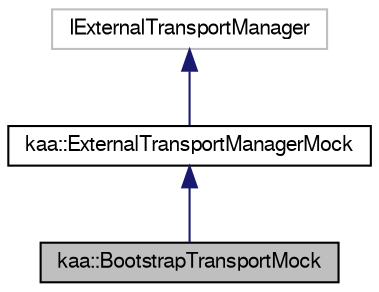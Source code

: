 digraph "kaa::BootstrapTransportMock"
{
  bgcolor="transparent";
  edge [fontname="FreeSans",fontsize="10",labelfontname="FreeSans",labelfontsize="10"];
  node [fontname="FreeSans",fontsize="10",shape=record];
  Node1 [label="kaa::BootstrapTransportMock",height=0.2,width=0.4,color="black", fillcolor="grey75", style="filled" fontcolor="black"];
  Node2 -> Node1 [dir="back",color="midnightblue",fontsize="10",style="solid",fontname="FreeSans"];
  Node2 [label="kaa::ExternalTransportManagerMock",height=0.2,width=0.4,color="black",URL="$classkaa_1_1ExternalTransportManagerMock.html"];
  Node3 -> Node2 [dir="back",color="midnightblue",fontsize="10",style="solid",fontname="FreeSans"];
  Node3 [label="IExternalTransportManager",height=0.2,width=0.4,color="grey75"];
}
